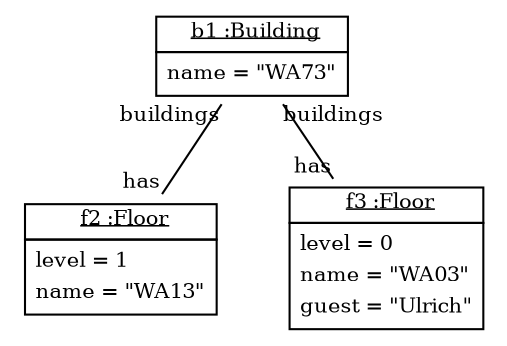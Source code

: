graph ObjectDiagram {
   node [shape = none, fontsize = 10];
   edge [fontsize = 10];
   compound=true;

b1 [label=<<table border='0' cellborder='1' cellspacing='0'> <tr> <td> <u>b1 :Building</u></td></tr><tr><td><table border='0' cellborder='0' cellspacing='0'><tr><td align='left'>name = "WA73"</td></tr></table></td></tr></table>>];
f2 [label=<<table border='0' cellborder='1' cellspacing='0'> <tr> <td> <u>f2 :Floor</u></td></tr><tr><td><table border='0' cellborder='0' cellspacing='0'><tr><td align='left'>level = 1</td></tr><tr><td align='left'>name = "WA13"</td></tr></table></td></tr></table>>];
f3 [label=<<table border='0' cellborder='1' cellspacing='0'> <tr> <td> <u>f3 :Floor</u></td></tr><tr><td><table border='0' cellborder='0' cellspacing='0'><tr><td align='left'>level = 0</td></tr><tr><td align='left'>name = "WA03"</td></tr><tr><td align='left'>guest = "Ulrich"</td></tr></table></td></tr></table>>];

b1 -- f2 [headlabel = "has" taillabel = "buildings"];
b1 -- f3 [headlabel = "has" taillabel = "buildings"];
}
